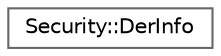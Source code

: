 digraph "Graphical Class Hierarchy"
{
 // LATEX_PDF_SIZE
  bgcolor="transparent";
  edge [fontname=Helvetica,fontsize=10,labelfontname=Helvetica,labelfontsize=10];
  node [fontname=Helvetica,fontsize=10,shape=box,height=0.2,width=0.4];
  rankdir="LR";
  Node0 [label="Security::DerInfo",height=0.2,width=0.4,color="grey40", fillcolor="white", style="filled",URL="$db/dac/structSecurity_1_1DerInfo.html",tooltip="DER formatted file info."];
}
